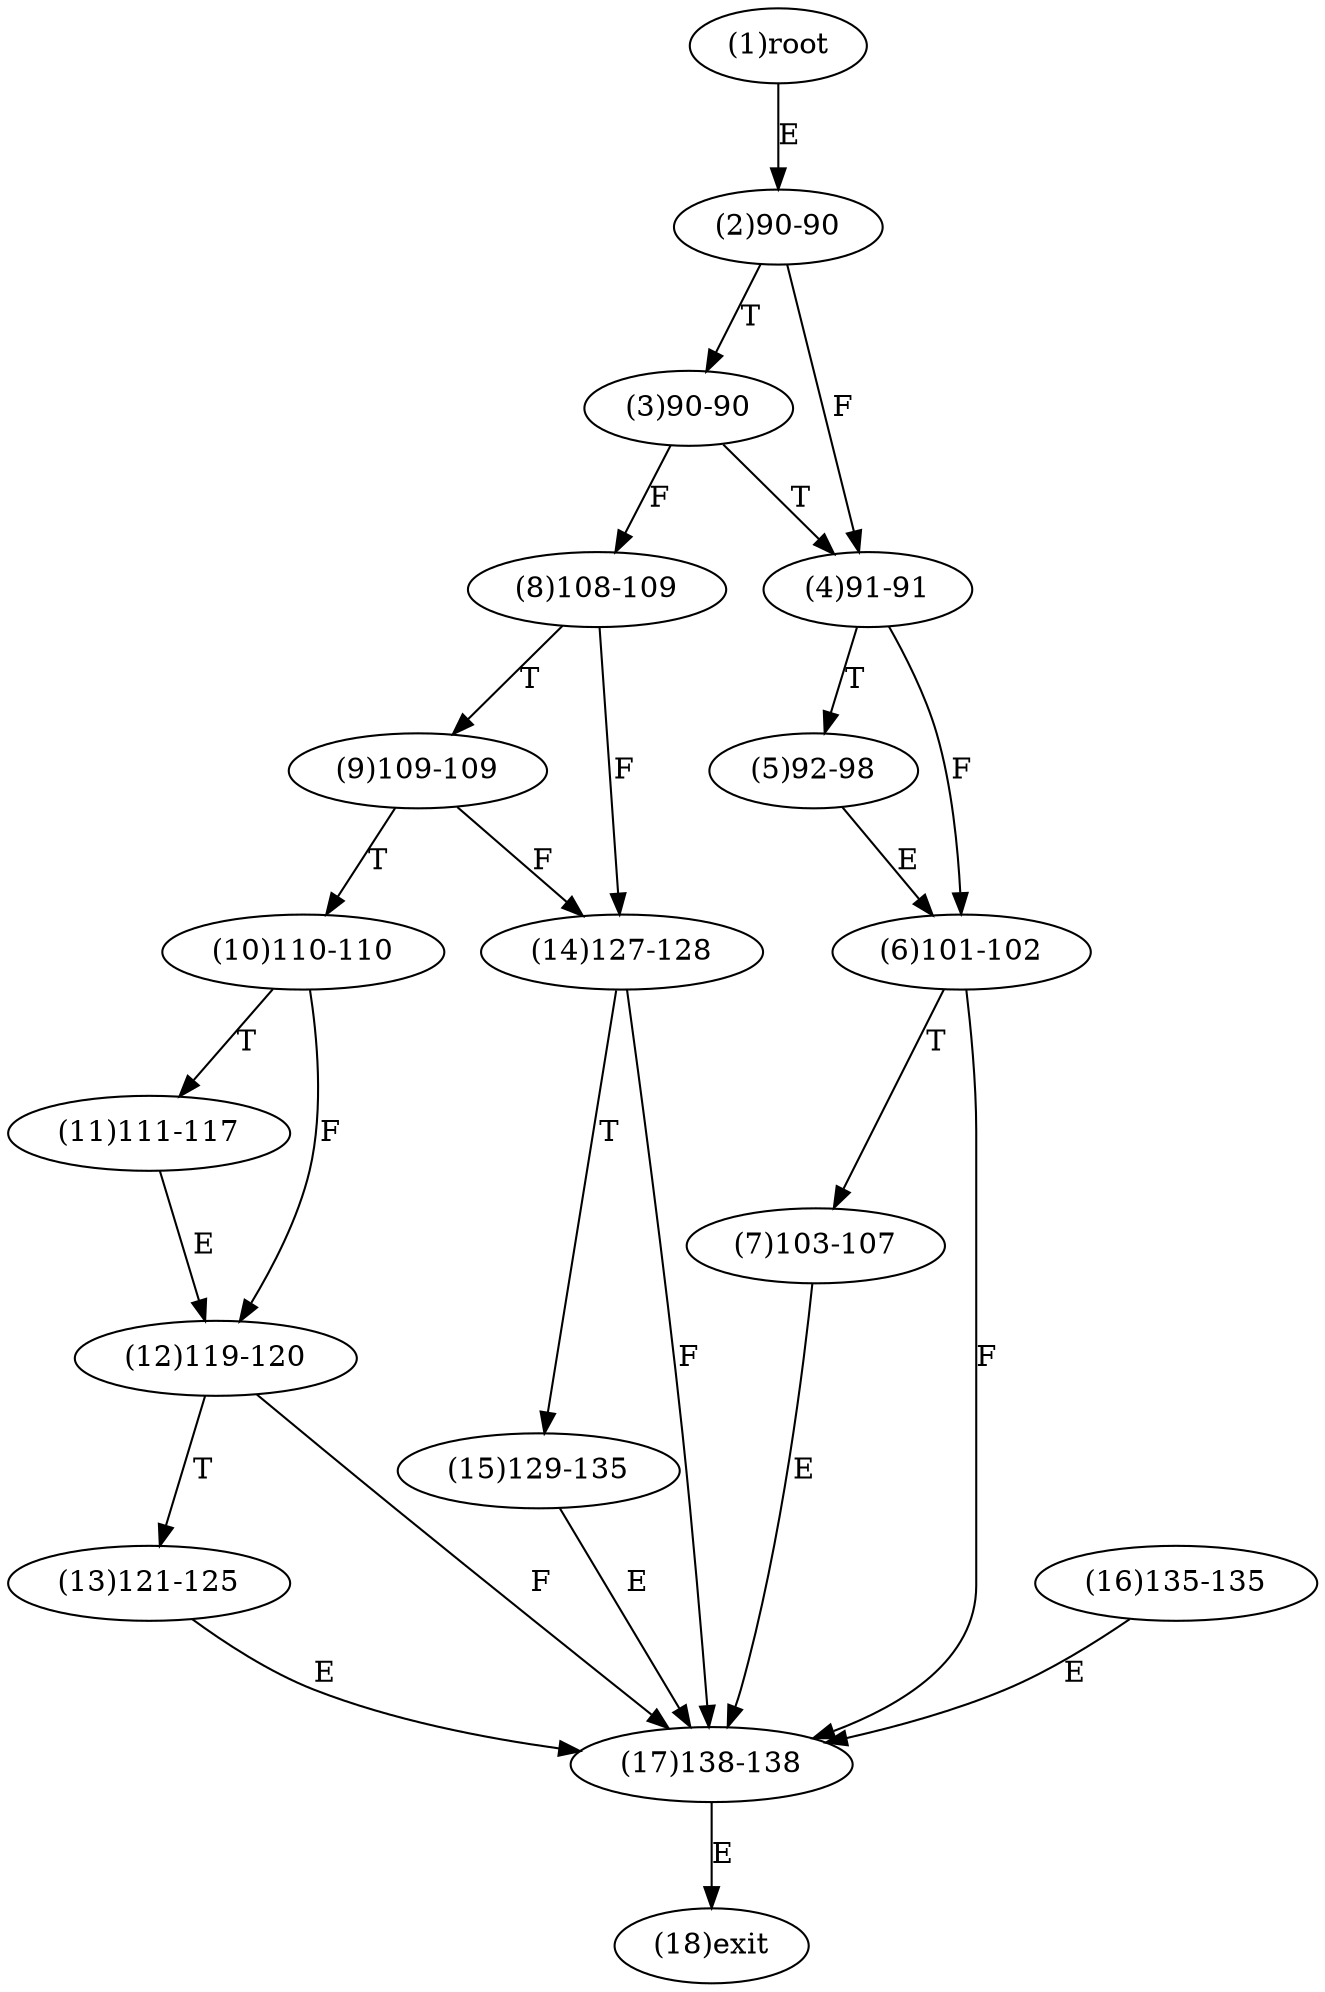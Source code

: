 digraph "" { 
1[ label="(1)root"];
2[ label="(2)90-90"];
3[ label="(3)90-90"];
4[ label="(4)91-91"];
5[ label="(5)92-98"];
6[ label="(6)101-102"];
7[ label="(7)103-107"];
8[ label="(8)108-109"];
9[ label="(9)109-109"];
10[ label="(10)110-110"];
11[ label="(11)111-117"];
12[ label="(12)119-120"];
13[ label="(13)121-125"];
14[ label="(14)127-128"];
15[ label="(15)129-135"];
17[ label="(17)138-138"];
16[ label="(16)135-135"];
18[ label="(18)exit"];
1->2[ label="E"];
2->4[ label="F"];
2->3[ label="T"];
3->8[ label="F"];
3->4[ label="T"];
4->6[ label="F"];
4->5[ label="T"];
5->6[ label="E"];
6->17[ label="F"];
6->7[ label="T"];
7->17[ label="E"];
8->14[ label="F"];
8->9[ label="T"];
9->14[ label="F"];
9->10[ label="T"];
10->12[ label="F"];
10->11[ label="T"];
11->12[ label="E"];
12->17[ label="F"];
12->13[ label="T"];
13->17[ label="E"];
14->17[ label="F"];
14->15[ label="T"];
15->17[ label="E"];
16->17[ label="E"];
17->18[ label="E"];
}